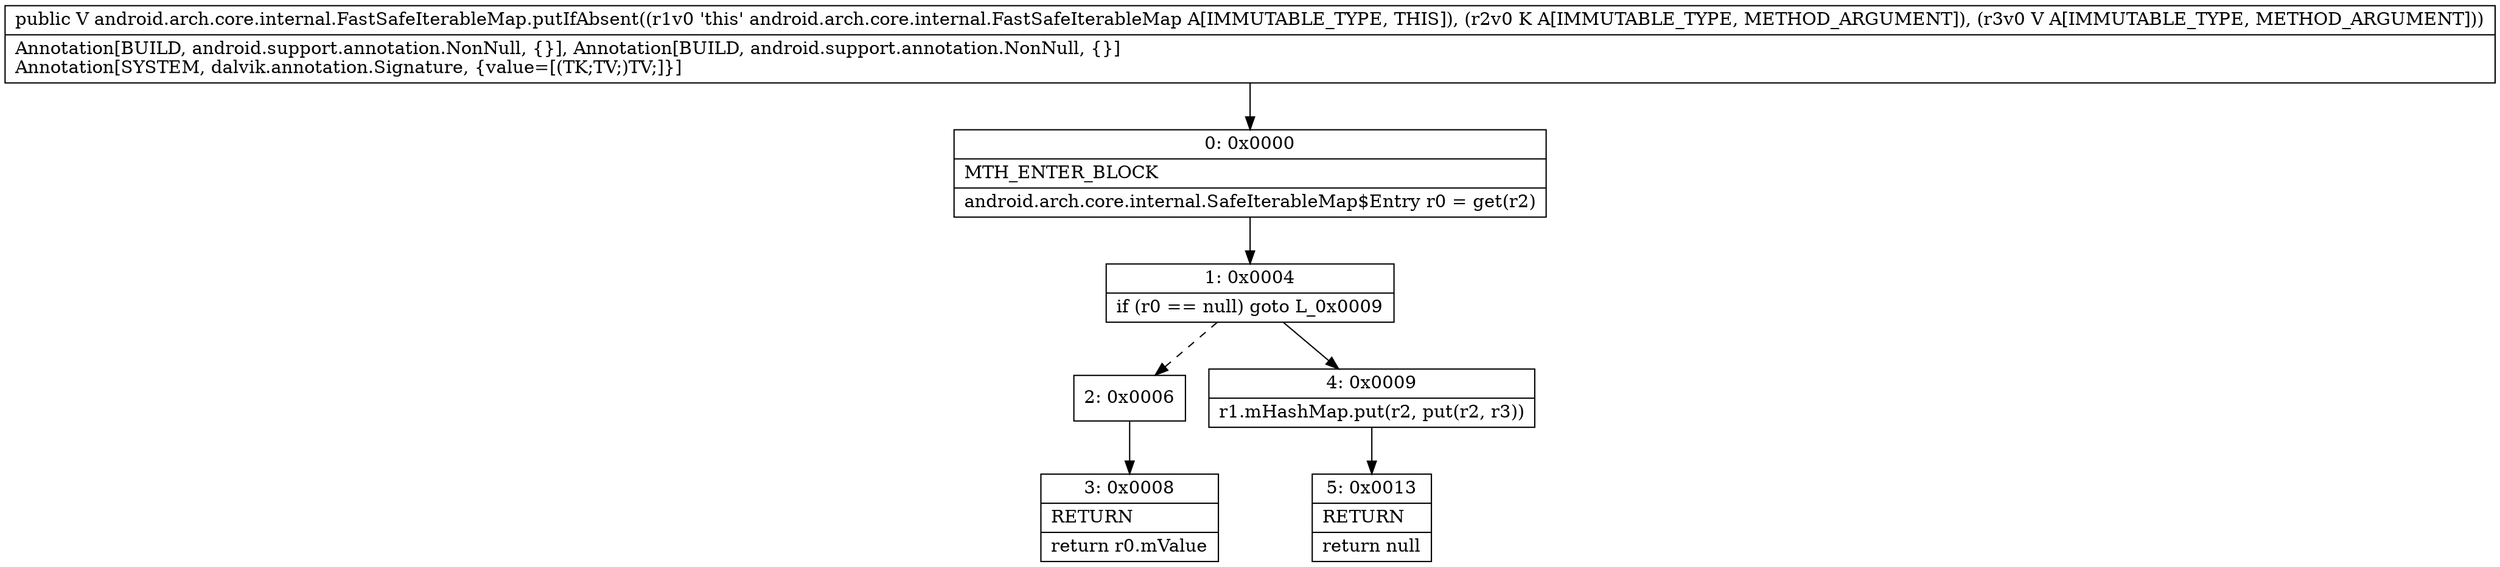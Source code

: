 digraph "CFG forandroid.arch.core.internal.FastSafeIterableMap.putIfAbsent(Ljava\/lang\/Object;Ljava\/lang\/Object;)Ljava\/lang\/Object;" {
Node_0 [shape=record,label="{0\:\ 0x0000|MTH_ENTER_BLOCK\l|android.arch.core.internal.SafeIterableMap$Entry r0 = get(r2)\l}"];
Node_1 [shape=record,label="{1\:\ 0x0004|if (r0 == null) goto L_0x0009\l}"];
Node_2 [shape=record,label="{2\:\ 0x0006}"];
Node_3 [shape=record,label="{3\:\ 0x0008|RETURN\l|return r0.mValue\l}"];
Node_4 [shape=record,label="{4\:\ 0x0009|r1.mHashMap.put(r2, put(r2, r3))\l}"];
Node_5 [shape=record,label="{5\:\ 0x0013|RETURN\l|return null\l}"];
MethodNode[shape=record,label="{public V android.arch.core.internal.FastSafeIterableMap.putIfAbsent((r1v0 'this' android.arch.core.internal.FastSafeIterableMap A[IMMUTABLE_TYPE, THIS]), (r2v0 K A[IMMUTABLE_TYPE, METHOD_ARGUMENT]), (r3v0 V A[IMMUTABLE_TYPE, METHOD_ARGUMENT]))  | Annotation[BUILD, android.support.annotation.NonNull, \{\}], Annotation[BUILD, android.support.annotation.NonNull, \{\}]\lAnnotation[SYSTEM, dalvik.annotation.Signature, \{value=[(TK;TV;)TV;]\}]\l}"];
MethodNode -> Node_0;
Node_0 -> Node_1;
Node_1 -> Node_2[style=dashed];
Node_1 -> Node_4;
Node_2 -> Node_3;
Node_4 -> Node_5;
}

